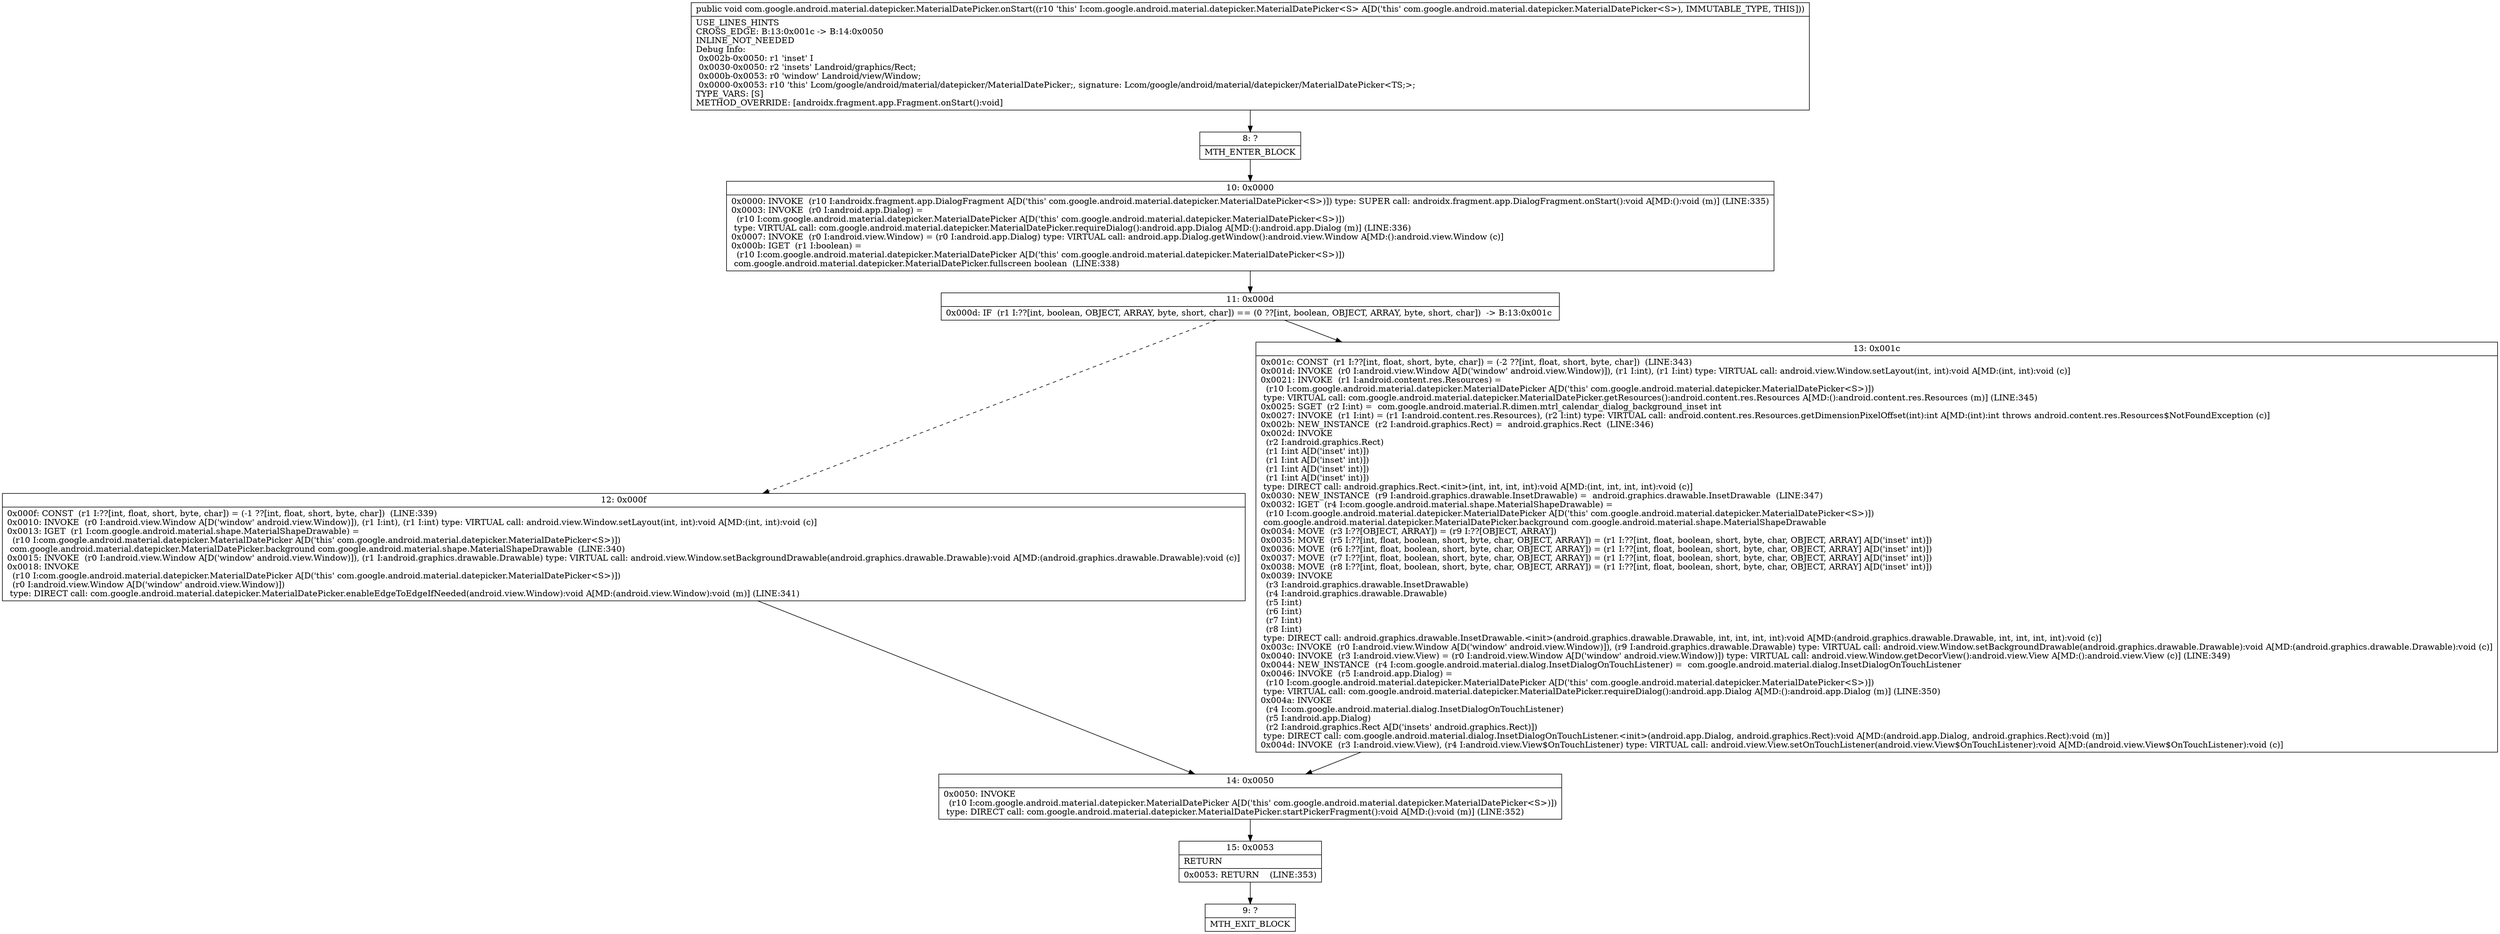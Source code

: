 digraph "CFG forcom.google.android.material.datepicker.MaterialDatePicker.onStart()V" {
Node_8 [shape=record,label="{8\:\ ?|MTH_ENTER_BLOCK\l}"];
Node_10 [shape=record,label="{10\:\ 0x0000|0x0000: INVOKE  (r10 I:androidx.fragment.app.DialogFragment A[D('this' com.google.android.material.datepicker.MaterialDatePicker\<S\>)]) type: SUPER call: androidx.fragment.app.DialogFragment.onStart():void A[MD:():void (m)] (LINE:335)\l0x0003: INVOKE  (r0 I:android.app.Dialog) = \l  (r10 I:com.google.android.material.datepicker.MaterialDatePicker A[D('this' com.google.android.material.datepicker.MaterialDatePicker\<S\>)])\l type: VIRTUAL call: com.google.android.material.datepicker.MaterialDatePicker.requireDialog():android.app.Dialog A[MD:():android.app.Dialog (m)] (LINE:336)\l0x0007: INVOKE  (r0 I:android.view.Window) = (r0 I:android.app.Dialog) type: VIRTUAL call: android.app.Dialog.getWindow():android.view.Window A[MD:():android.view.Window (c)]\l0x000b: IGET  (r1 I:boolean) = \l  (r10 I:com.google.android.material.datepicker.MaterialDatePicker A[D('this' com.google.android.material.datepicker.MaterialDatePicker\<S\>)])\l com.google.android.material.datepicker.MaterialDatePicker.fullscreen boolean  (LINE:338)\l}"];
Node_11 [shape=record,label="{11\:\ 0x000d|0x000d: IF  (r1 I:??[int, boolean, OBJECT, ARRAY, byte, short, char]) == (0 ??[int, boolean, OBJECT, ARRAY, byte, short, char])  \-\> B:13:0x001c \l}"];
Node_12 [shape=record,label="{12\:\ 0x000f|0x000f: CONST  (r1 I:??[int, float, short, byte, char]) = (\-1 ??[int, float, short, byte, char])  (LINE:339)\l0x0010: INVOKE  (r0 I:android.view.Window A[D('window' android.view.Window)]), (r1 I:int), (r1 I:int) type: VIRTUAL call: android.view.Window.setLayout(int, int):void A[MD:(int, int):void (c)]\l0x0013: IGET  (r1 I:com.google.android.material.shape.MaterialShapeDrawable) = \l  (r10 I:com.google.android.material.datepicker.MaterialDatePicker A[D('this' com.google.android.material.datepicker.MaterialDatePicker\<S\>)])\l com.google.android.material.datepicker.MaterialDatePicker.background com.google.android.material.shape.MaterialShapeDrawable  (LINE:340)\l0x0015: INVOKE  (r0 I:android.view.Window A[D('window' android.view.Window)]), (r1 I:android.graphics.drawable.Drawable) type: VIRTUAL call: android.view.Window.setBackgroundDrawable(android.graphics.drawable.Drawable):void A[MD:(android.graphics.drawable.Drawable):void (c)]\l0x0018: INVOKE  \l  (r10 I:com.google.android.material.datepicker.MaterialDatePicker A[D('this' com.google.android.material.datepicker.MaterialDatePicker\<S\>)])\l  (r0 I:android.view.Window A[D('window' android.view.Window)])\l type: DIRECT call: com.google.android.material.datepicker.MaterialDatePicker.enableEdgeToEdgeIfNeeded(android.view.Window):void A[MD:(android.view.Window):void (m)] (LINE:341)\l}"];
Node_14 [shape=record,label="{14\:\ 0x0050|0x0050: INVOKE  \l  (r10 I:com.google.android.material.datepicker.MaterialDatePicker A[D('this' com.google.android.material.datepicker.MaterialDatePicker\<S\>)])\l type: DIRECT call: com.google.android.material.datepicker.MaterialDatePicker.startPickerFragment():void A[MD:():void (m)] (LINE:352)\l}"];
Node_15 [shape=record,label="{15\:\ 0x0053|RETURN\l|0x0053: RETURN    (LINE:353)\l}"];
Node_9 [shape=record,label="{9\:\ ?|MTH_EXIT_BLOCK\l}"];
Node_13 [shape=record,label="{13\:\ 0x001c|0x001c: CONST  (r1 I:??[int, float, short, byte, char]) = (\-2 ??[int, float, short, byte, char])  (LINE:343)\l0x001d: INVOKE  (r0 I:android.view.Window A[D('window' android.view.Window)]), (r1 I:int), (r1 I:int) type: VIRTUAL call: android.view.Window.setLayout(int, int):void A[MD:(int, int):void (c)]\l0x0021: INVOKE  (r1 I:android.content.res.Resources) = \l  (r10 I:com.google.android.material.datepicker.MaterialDatePicker A[D('this' com.google.android.material.datepicker.MaterialDatePicker\<S\>)])\l type: VIRTUAL call: com.google.android.material.datepicker.MaterialDatePicker.getResources():android.content.res.Resources A[MD:():android.content.res.Resources (m)] (LINE:345)\l0x0025: SGET  (r2 I:int) =  com.google.android.material.R.dimen.mtrl_calendar_dialog_background_inset int \l0x0027: INVOKE  (r1 I:int) = (r1 I:android.content.res.Resources), (r2 I:int) type: VIRTUAL call: android.content.res.Resources.getDimensionPixelOffset(int):int A[MD:(int):int throws android.content.res.Resources$NotFoundException (c)]\l0x002b: NEW_INSTANCE  (r2 I:android.graphics.Rect) =  android.graphics.Rect  (LINE:346)\l0x002d: INVOKE  \l  (r2 I:android.graphics.Rect)\l  (r1 I:int A[D('inset' int)])\l  (r1 I:int A[D('inset' int)])\l  (r1 I:int A[D('inset' int)])\l  (r1 I:int A[D('inset' int)])\l type: DIRECT call: android.graphics.Rect.\<init\>(int, int, int, int):void A[MD:(int, int, int, int):void (c)]\l0x0030: NEW_INSTANCE  (r9 I:android.graphics.drawable.InsetDrawable) =  android.graphics.drawable.InsetDrawable  (LINE:347)\l0x0032: IGET  (r4 I:com.google.android.material.shape.MaterialShapeDrawable) = \l  (r10 I:com.google.android.material.datepicker.MaterialDatePicker A[D('this' com.google.android.material.datepicker.MaterialDatePicker\<S\>)])\l com.google.android.material.datepicker.MaterialDatePicker.background com.google.android.material.shape.MaterialShapeDrawable \l0x0034: MOVE  (r3 I:??[OBJECT, ARRAY]) = (r9 I:??[OBJECT, ARRAY]) \l0x0035: MOVE  (r5 I:??[int, float, boolean, short, byte, char, OBJECT, ARRAY]) = (r1 I:??[int, float, boolean, short, byte, char, OBJECT, ARRAY] A[D('inset' int)]) \l0x0036: MOVE  (r6 I:??[int, float, boolean, short, byte, char, OBJECT, ARRAY]) = (r1 I:??[int, float, boolean, short, byte, char, OBJECT, ARRAY] A[D('inset' int)]) \l0x0037: MOVE  (r7 I:??[int, float, boolean, short, byte, char, OBJECT, ARRAY]) = (r1 I:??[int, float, boolean, short, byte, char, OBJECT, ARRAY] A[D('inset' int)]) \l0x0038: MOVE  (r8 I:??[int, float, boolean, short, byte, char, OBJECT, ARRAY]) = (r1 I:??[int, float, boolean, short, byte, char, OBJECT, ARRAY] A[D('inset' int)]) \l0x0039: INVOKE  \l  (r3 I:android.graphics.drawable.InsetDrawable)\l  (r4 I:android.graphics.drawable.Drawable)\l  (r5 I:int)\l  (r6 I:int)\l  (r7 I:int)\l  (r8 I:int)\l type: DIRECT call: android.graphics.drawable.InsetDrawable.\<init\>(android.graphics.drawable.Drawable, int, int, int, int):void A[MD:(android.graphics.drawable.Drawable, int, int, int, int):void (c)]\l0x003c: INVOKE  (r0 I:android.view.Window A[D('window' android.view.Window)]), (r9 I:android.graphics.drawable.Drawable) type: VIRTUAL call: android.view.Window.setBackgroundDrawable(android.graphics.drawable.Drawable):void A[MD:(android.graphics.drawable.Drawable):void (c)]\l0x0040: INVOKE  (r3 I:android.view.View) = (r0 I:android.view.Window A[D('window' android.view.Window)]) type: VIRTUAL call: android.view.Window.getDecorView():android.view.View A[MD:():android.view.View (c)] (LINE:349)\l0x0044: NEW_INSTANCE  (r4 I:com.google.android.material.dialog.InsetDialogOnTouchListener) =  com.google.android.material.dialog.InsetDialogOnTouchListener \l0x0046: INVOKE  (r5 I:android.app.Dialog) = \l  (r10 I:com.google.android.material.datepicker.MaterialDatePicker A[D('this' com.google.android.material.datepicker.MaterialDatePicker\<S\>)])\l type: VIRTUAL call: com.google.android.material.datepicker.MaterialDatePicker.requireDialog():android.app.Dialog A[MD:():android.app.Dialog (m)] (LINE:350)\l0x004a: INVOKE  \l  (r4 I:com.google.android.material.dialog.InsetDialogOnTouchListener)\l  (r5 I:android.app.Dialog)\l  (r2 I:android.graphics.Rect A[D('insets' android.graphics.Rect)])\l type: DIRECT call: com.google.android.material.dialog.InsetDialogOnTouchListener.\<init\>(android.app.Dialog, android.graphics.Rect):void A[MD:(android.app.Dialog, android.graphics.Rect):void (m)]\l0x004d: INVOKE  (r3 I:android.view.View), (r4 I:android.view.View$OnTouchListener) type: VIRTUAL call: android.view.View.setOnTouchListener(android.view.View$OnTouchListener):void A[MD:(android.view.View$OnTouchListener):void (c)]\l}"];
MethodNode[shape=record,label="{public void com.google.android.material.datepicker.MaterialDatePicker.onStart((r10 'this' I:com.google.android.material.datepicker.MaterialDatePicker\<S\> A[D('this' com.google.android.material.datepicker.MaterialDatePicker\<S\>), IMMUTABLE_TYPE, THIS]))  | USE_LINES_HINTS\lCROSS_EDGE: B:13:0x001c \-\> B:14:0x0050\lINLINE_NOT_NEEDED\lDebug Info:\l  0x002b\-0x0050: r1 'inset' I\l  0x0030\-0x0050: r2 'insets' Landroid\/graphics\/Rect;\l  0x000b\-0x0053: r0 'window' Landroid\/view\/Window;\l  0x0000\-0x0053: r10 'this' Lcom\/google\/android\/material\/datepicker\/MaterialDatePicker;, signature: Lcom\/google\/android\/material\/datepicker\/MaterialDatePicker\<TS;\>;\lTYPE_VARS: [S]\lMETHOD_OVERRIDE: [androidx.fragment.app.Fragment.onStart():void]\l}"];
MethodNode -> Node_8;Node_8 -> Node_10;
Node_10 -> Node_11;
Node_11 -> Node_12[style=dashed];
Node_11 -> Node_13;
Node_12 -> Node_14;
Node_14 -> Node_15;
Node_15 -> Node_9;
Node_13 -> Node_14;
}

